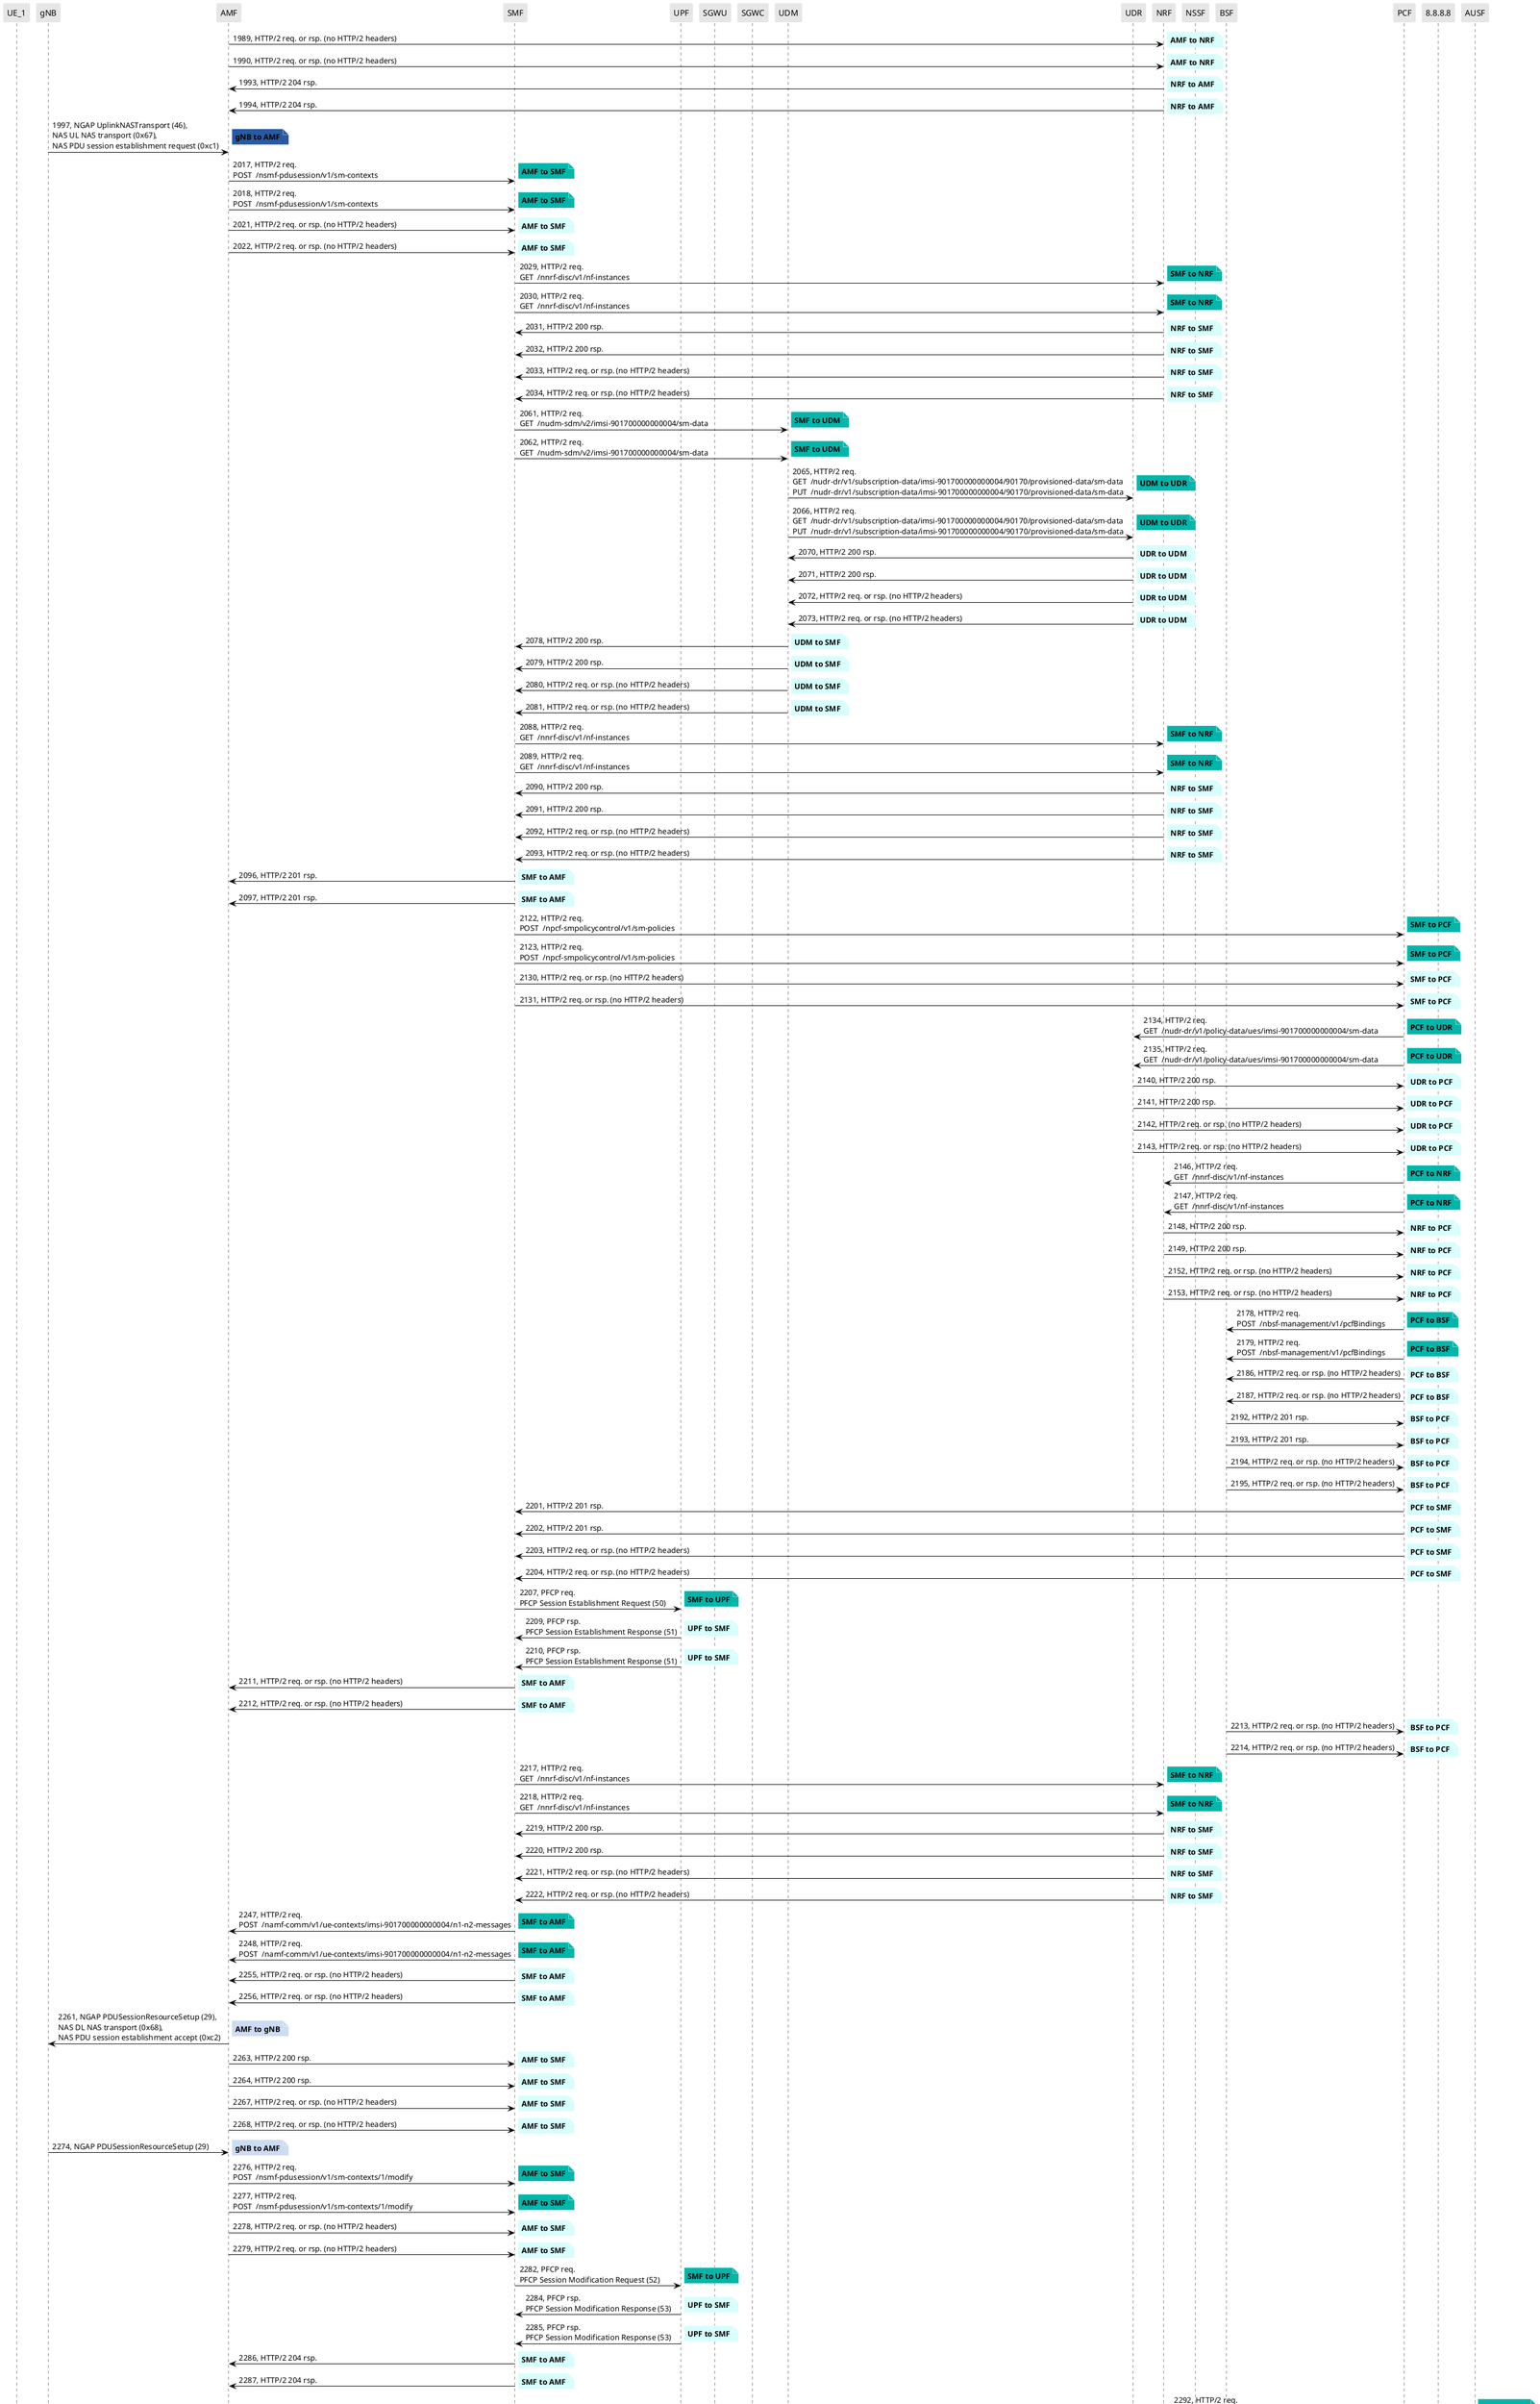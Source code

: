 @startuml
skinparam shadowing false
skinparam NoteBorderColor white
skinparam sequence {
    ArrowColor black
    LifeLineBorderColor black
    LifeLineBackgroundColor black
    ParticipantBorderColor white
    ParticipantBackgroundColor #e6e6e6
}
participant "UE_1"
participant "gNB"
participant "AMF"
participant "SMF"
participant "UPF"
participant "SGWU"
participant "SGWC"
participant "UDM"
participant "UDR"
participant "NRF"
participant "NSSF"
participant "BSF"
participant "PCF"
participant "8.8.8.8"
participant "AUSF"

"AMF" -> "NRF": 1989, HTTP/2 req. or rsp. (no HTTP/2 headers)

note right #D7FEFC
**AMF to NRF**
end note

"AMF" -> "NRF": 1990, HTTP/2 req. or rsp. (no HTTP/2 headers)

note right #D7FEFC
**AMF to NRF**
end note

"NRF" -> "AMF": 1993, HTTP/2 204 rsp.

note right #D7FEFC
**NRF to AMF**
end note

"NRF" -> "AMF": 1994, HTTP/2 204 rsp.

note right #D7FEFC
**NRF to AMF**
end note

"gNB" -> "AMF": 1997, NGAP UplinkNASTransport (46),\nNAS UL NAS transport (0x67),\nNAS PDU session establishment request (0xc1)

note right #285AA4
**gNB to AMF**
end note

"AMF" -> "SMF": 2017, HTTP/2 req.\nPOST  /nsmf-pdusession/v1/sm-contexts

note right #03B5AA
**AMF to SMF**
end note

"AMF" -> "SMF": 2018, HTTP/2 req.\nPOST  /nsmf-pdusession/v1/sm-contexts

note right #03B5AA
**AMF to SMF**
end note

"AMF" -> "SMF": 2021, HTTP/2 req. or rsp. (no HTTP/2 headers)

note right #D7FEFC
**AMF to SMF**
end note

"AMF" -> "SMF": 2022, HTTP/2 req. or rsp. (no HTTP/2 headers)

note right #D7FEFC
**AMF to SMF**
end note

"SMF" -> "NRF": 2029, HTTP/2 req.\nGET  /nnrf-disc/v1/nf-instances

note right #03B5AA
**SMF to NRF**
end note

"SMF" -> "NRF": 2030, HTTP/2 req.\nGET  /nnrf-disc/v1/nf-instances

note right #03B5AA
**SMF to NRF**
end note

"NRF" -> "SMF": 2031, HTTP/2 200 rsp.

note right #D7FEFC
**NRF to SMF**
end note

"NRF" -> "SMF": 2032, HTTP/2 200 rsp.

note right #D7FEFC
**NRF to SMF**
end note

"NRF" -> "SMF": 2033, HTTP/2 req. or rsp. (no HTTP/2 headers)

note right #D7FEFC
**NRF to SMF**
end note

"NRF" -> "SMF": 2034, HTTP/2 req. or rsp. (no HTTP/2 headers)

note right #D7FEFC
**NRF to SMF**
end note

"SMF" -> "UDM": 2061, HTTP/2 req.\nGET  /nudm-sdm/v2/imsi-901700000000004/sm-data

note right #03B5AA
**SMF to UDM**
end note

"SMF" -> "UDM": 2062, HTTP/2 req.\nGET  /nudm-sdm/v2/imsi-901700000000004/sm-data

note right #03B5AA
**SMF to UDM**
end note

"UDM" -> "UDR": 2065, HTTP/2 req.\nGET  /nudr-dr/v1/subscription-data/imsi-901700000000004/90170/provisioned-data/sm-data\nPUT  /nudr-dr/v1/subscription-data/imsi-901700000000004/90170/provisioned-data/sm-data

note right #03B5AA
**UDM to UDR**
end note

"UDM" -> "UDR": 2066, HTTP/2 req.\nGET  /nudr-dr/v1/subscription-data/imsi-901700000000004/90170/provisioned-data/sm-data\nPUT  /nudr-dr/v1/subscription-data/imsi-901700000000004/90170/provisioned-data/sm-data

note right #03B5AA
**UDM to UDR**
end note

"UDR" -> "UDM": 2070, HTTP/2 200 rsp.

note right #D7FEFC
**UDR to UDM**
end note

"UDR" -> "UDM": 2071, HTTP/2 200 rsp.

note right #D7FEFC
**UDR to UDM**
end note

"UDR" -> "UDM": 2072, HTTP/2 req. or rsp. (no HTTP/2 headers)

note right #D7FEFC
**UDR to UDM**
end note

"UDR" -> "UDM": 2073, HTTP/2 req. or rsp. (no HTTP/2 headers)

note right #D7FEFC
**UDR to UDM**
end note

"UDM" -> "SMF": 2078, HTTP/2 200 rsp.

note right #D7FEFC
**UDM to SMF**
end note

"UDM" -> "SMF": 2079, HTTP/2 200 rsp.

note right #D7FEFC
**UDM to SMF**
end note

"UDM" -> "SMF": 2080, HTTP/2 req. or rsp. (no HTTP/2 headers)

note right #D7FEFC
**UDM to SMF**
end note

"UDM" -> "SMF": 2081, HTTP/2 req. or rsp. (no HTTP/2 headers)

note right #D7FEFC
**UDM to SMF**
end note

"SMF" -> "NRF": 2088, HTTP/2 req.\nGET  /nnrf-disc/v1/nf-instances

note right #03B5AA
**SMF to NRF**
end note

"SMF" -> "NRF": 2089, HTTP/2 req.\nGET  /nnrf-disc/v1/nf-instances

note right #03B5AA
**SMF to NRF**
end note

"NRF" -> "SMF": 2090, HTTP/2 200 rsp.

note right #D7FEFC
**NRF to SMF**
end note

"NRF" -> "SMF": 2091, HTTP/2 200 rsp.

note right #D7FEFC
**NRF to SMF**
end note

"NRF" -> "SMF": 2092, HTTP/2 req. or rsp. (no HTTP/2 headers)

note right #D7FEFC
**NRF to SMF**
end note

"NRF" -> "SMF": 2093, HTTP/2 req. or rsp. (no HTTP/2 headers)

note right #D7FEFC
**NRF to SMF**
end note

"SMF" -> "AMF": 2096, HTTP/2 201 rsp.

note right #D7FEFC
**SMF to AMF**
end note

"SMF" -> "AMF": 2097, HTTP/2 201 rsp.

note right #D7FEFC
**SMF to AMF**
end note

"SMF" -> "PCF": 2122, HTTP/2 req.\nPOST  /npcf-smpolicycontrol/v1/sm-policies

note right #03B5AA
**SMF to PCF**
end note

"SMF" -> "PCF": 2123, HTTP/2 req.\nPOST  /npcf-smpolicycontrol/v1/sm-policies

note right #03B5AA
**SMF to PCF**
end note

"SMF" -> "PCF": 2130, HTTP/2 req. or rsp. (no HTTP/2 headers)

note right #D7FEFC
**SMF to PCF**
end note

"SMF" -> "PCF": 2131, HTTP/2 req. or rsp. (no HTTP/2 headers)

note right #D7FEFC
**SMF to PCF**
end note

"PCF" -> "UDR": 2134, HTTP/2 req.\nGET  /nudr-dr/v1/policy-data/ues/imsi-901700000000004/sm-data

note right #03B5AA
**PCF to UDR**
end note

"PCF" -> "UDR": 2135, HTTP/2 req.\nGET  /nudr-dr/v1/policy-data/ues/imsi-901700000000004/sm-data

note right #03B5AA
**PCF to UDR**
end note

"UDR" -> "PCF": 2140, HTTP/2 200 rsp.

note right #D7FEFC
**UDR to PCF**
end note

"UDR" -> "PCF": 2141, HTTP/2 200 rsp.

note right #D7FEFC
**UDR to PCF**
end note

"UDR" -> "PCF": 2142, HTTP/2 req. or rsp. (no HTTP/2 headers)

note right #D7FEFC
**UDR to PCF**
end note

"UDR" -> "PCF": 2143, HTTP/2 req. or rsp. (no HTTP/2 headers)

note right #D7FEFC
**UDR to PCF**
end note

"PCF" -> "NRF": 2146, HTTP/2 req.\nGET  /nnrf-disc/v1/nf-instances

note right #03B5AA
**PCF to NRF**
end note

"PCF" -> "NRF": 2147, HTTP/2 req.\nGET  /nnrf-disc/v1/nf-instances

note right #03B5AA
**PCF to NRF**
end note

"NRF" -> "PCF": 2148, HTTP/2 200 rsp.

note right #D7FEFC
**NRF to PCF**
end note

"NRF" -> "PCF": 2149, HTTP/2 200 rsp.

note right #D7FEFC
**NRF to PCF**
end note

"NRF" -> "PCF": 2152, HTTP/2 req. or rsp. (no HTTP/2 headers)

note right #D7FEFC
**NRF to PCF**
end note

"NRF" -> "PCF": 2153, HTTP/2 req. or rsp. (no HTTP/2 headers)

note right #D7FEFC
**NRF to PCF**
end note

"PCF" -> "BSF": 2178, HTTP/2 req.\nPOST  /nbsf-management/v1/pcfBindings

note right #03B5AA
**PCF to BSF**
end note

"PCF" -> "BSF": 2179, HTTP/2 req.\nPOST  /nbsf-management/v1/pcfBindings

note right #03B5AA
**PCF to BSF**
end note

"PCF" -> "BSF": 2186, HTTP/2 req. or rsp. (no HTTP/2 headers)

note right #D7FEFC
**PCF to BSF**
end note

"PCF" -> "BSF": 2187, HTTP/2 req. or rsp. (no HTTP/2 headers)

note right #D7FEFC
**PCF to BSF**
end note

"BSF" -> "PCF": 2192, HTTP/2 201 rsp.

note right #D7FEFC
**BSF to PCF**
end note

"BSF" -> "PCF": 2193, HTTP/2 201 rsp.

note right #D7FEFC
**BSF to PCF**
end note

"BSF" -> "PCF": 2194, HTTP/2 req. or rsp. (no HTTP/2 headers)

note right #D7FEFC
**BSF to PCF**
end note

"BSF" -> "PCF": 2195, HTTP/2 req. or rsp. (no HTTP/2 headers)

note right #D7FEFC
**BSF to PCF**
end note

"PCF" -> "SMF": 2201, HTTP/2 201 rsp.

note right #D7FEFC
**PCF to SMF**
end note

"PCF" -> "SMF": 2202, HTTP/2 201 rsp.

note right #D7FEFC
**PCF to SMF**
end note

"PCF" -> "SMF": 2203, HTTP/2 req. or rsp. (no HTTP/2 headers)

note right #D7FEFC
**PCF to SMF**
end note

"PCF" -> "SMF": 2204, HTTP/2 req. or rsp. (no HTTP/2 headers)

note right #D7FEFC
**PCF to SMF**
end note

"SMF" -> "UPF": 2207, PFCP req.\nPFCP Session Establishment Request (50)

note right #03B5AA
**SMF to UPF**
end note

"UPF" -> "SMF": 2209, PFCP rsp.\nPFCP Session Establishment Response (51)

note right #D7FEFC
**UPF to SMF**
end note

"UPF" -> "SMF": 2210, PFCP rsp.\nPFCP Session Establishment Response (51)

note right #D7FEFC
**UPF to SMF**
end note

"SMF" -> "AMF": 2211, HTTP/2 req. or rsp. (no HTTP/2 headers)

note right #D7FEFC
**SMF to AMF**
end note

"SMF" -> "AMF": 2212, HTTP/2 req. or rsp. (no HTTP/2 headers)

note right #D7FEFC
**SMF to AMF**
end note

"BSF" -> "PCF": 2213, HTTP/2 req. or rsp. (no HTTP/2 headers)

note right #D7FEFC
**BSF to PCF**
end note

"BSF" -> "PCF": 2214, HTTP/2 req. or rsp. (no HTTP/2 headers)

note right #D7FEFC
**BSF to PCF**
end note

"SMF" -> "NRF": 2217, HTTP/2 req.\nGET  /nnrf-disc/v1/nf-instances

note right #03B5AA
**SMF to NRF**
end note

"SMF" -> "NRF": 2218, HTTP/2 req.\nGET  /nnrf-disc/v1/nf-instances

note right #03B5AA
**SMF to NRF**
end note

"NRF" -> "SMF": 2219, HTTP/2 200 rsp.

note right #D7FEFC
**NRF to SMF**
end note

"NRF" -> "SMF": 2220, HTTP/2 200 rsp.

note right #D7FEFC
**NRF to SMF**
end note

"NRF" -> "SMF": 2221, HTTP/2 req. or rsp. (no HTTP/2 headers)

note right #D7FEFC
**NRF to SMF**
end note

"NRF" -> "SMF": 2222, HTTP/2 req. or rsp. (no HTTP/2 headers)

note right #D7FEFC
**NRF to SMF**
end note

"SMF" -> "AMF": 2247, HTTP/2 req.\nPOST  /namf-comm/v1/ue-contexts/imsi-901700000000004/n1-n2-messages

note right #03B5AA
**SMF to AMF**
end note

"SMF" -> "AMF": 2248, HTTP/2 req.\nPOST  /namf-comm/v1/ue-contexts/imsi-901700000000004/n1-n2-messages

note right #03B5AA
**SMF to AMF**
end note

"SMF" -> "AMF": 2255, HTTP/2 req. or rsp. (no HTTP/2 headers)

note right #D7FEFC
**SMF to AMF**
end note

"SMF" -> "AMF": 2256, HTTP/2 req. or rsp. (no HTTP/2 headers)

note right #D7FEFC
**SMF to AMF**
end note

"AMF" -> "gNB": 2261, NGAP PDUSessionResourceSetup (29),\nNAS DL NAS transport (0x68),\nNAS PDU session establishment accept (0xc2)

note right #CDDCF3
**AMF to gNB**
end note

"AMF" -> "SMF": 2263, HTTP/2 200 rsp.

note right #D7FEFC
**AMF to SMF**
end note

"AMF" -> "SMF": 2264, HTTP/2 200 rsp.

note right #D7FEFC
**AMF to SMF**
end note

"AMF" -> "SMF": 2267, HTTP/2 req. or rsp. (no HTTP/2 headers)

note right #D7FEFC
**AMF to SMF**
end note

"AMF" -> "SMF": 2268, HTTP/2 req. or rsp. (no HTTP/2 headers)

note right #D7FEFC
**AMF to SMF**
end note

"gNB" -> "AMF": 2274, NGAP PDUSessionResourceSetup (29)

note right #CDDCF3
**gNB to AMF**
end note

"AMF" -> "SMF": 2276, HTTP/2 req.\nPOST  /nsmf-pdusession/v1/sm-contexts/1/modify

note right #03B5AA
**AMF to SMF**
end note

"AMF" -> "SMF": 2277, HTTP/2 req.\nPOST  /nsmf-pdusession/v1/sm-contexts/1/modify

note right #03B5AA
**AMF to SMF**
end note

"AMF" -> "SMF": 2278, HTTP/2 req. or rsp. (no HTTP/2 headers)

note right #D7FEFC
**AMF to SMF**
end note

"AMF" -> "SMF": 2279, HTTP/2 req. or rsp. (no HTTP/2 headers)

note right #D7FEFC
**AMF to SMF**
end note

"SMF" -> "UPF": 2282, PFCP req.\nPFCP Session Modification Request (52)

note right #03B5AA
**SMF to UPF**
end note

"UPF" -> "SMF": 2284, PFCP rsp.\nPFCP Session Modification Response (53)

note right #D7FEFC
**UPF to SMF**
end note

"UPF" -> "SMF": 2285, PFCP rsp.\nPFCP Session Modification Response (53)

note right #D7FEFC
**UPF to SMF**
end note

"SMF" -> "AMF": 2286, HTTP/2 204 rsp.

note right #D7FEFC
**SMF to AMF**
end note

"SMF" -> "AMF": 2287, HTTP/2 204 rsp.

note right #D7FEFC
**SMF to AMF**
end note

"AUSF" -> "NRF": 2292, HTTP/2 req.\nPATCH  /nnrf-nfm/v1/nf-instances/3b33a82e-f5a8-41ed-a7cf-ff7f762bc422

note right #03B5AA
**AUSF to NRF**
end note

"AUSF" -> "NRF": 2293, HTTP/2 req.\nPATCH  /nnrf-nfm/v1/nf-instances/3b33a82e-f5a8-41ed-a7cf-ff7f762bc422

note right #03B5AA
**AUSF to NRF**
end note

"AUSF" -> "NRF": 2294, HTTP/2 req. or rsp. (no HTTP/2 headers)

note right #D7FEFC
**AUSF to NRF**
end note

"AUSF" -> "NRF": 2295, HTTP/2 req. or rsp. (no HTTP/2 headers)

note right #D7FEFC
**AUSF to NRF**
end note

"NRF" -> "AUSF": 2298, HTTP/2 204 rsp.

note right #D7FEFC
**NRF to AUSF**
end note

@enduml
